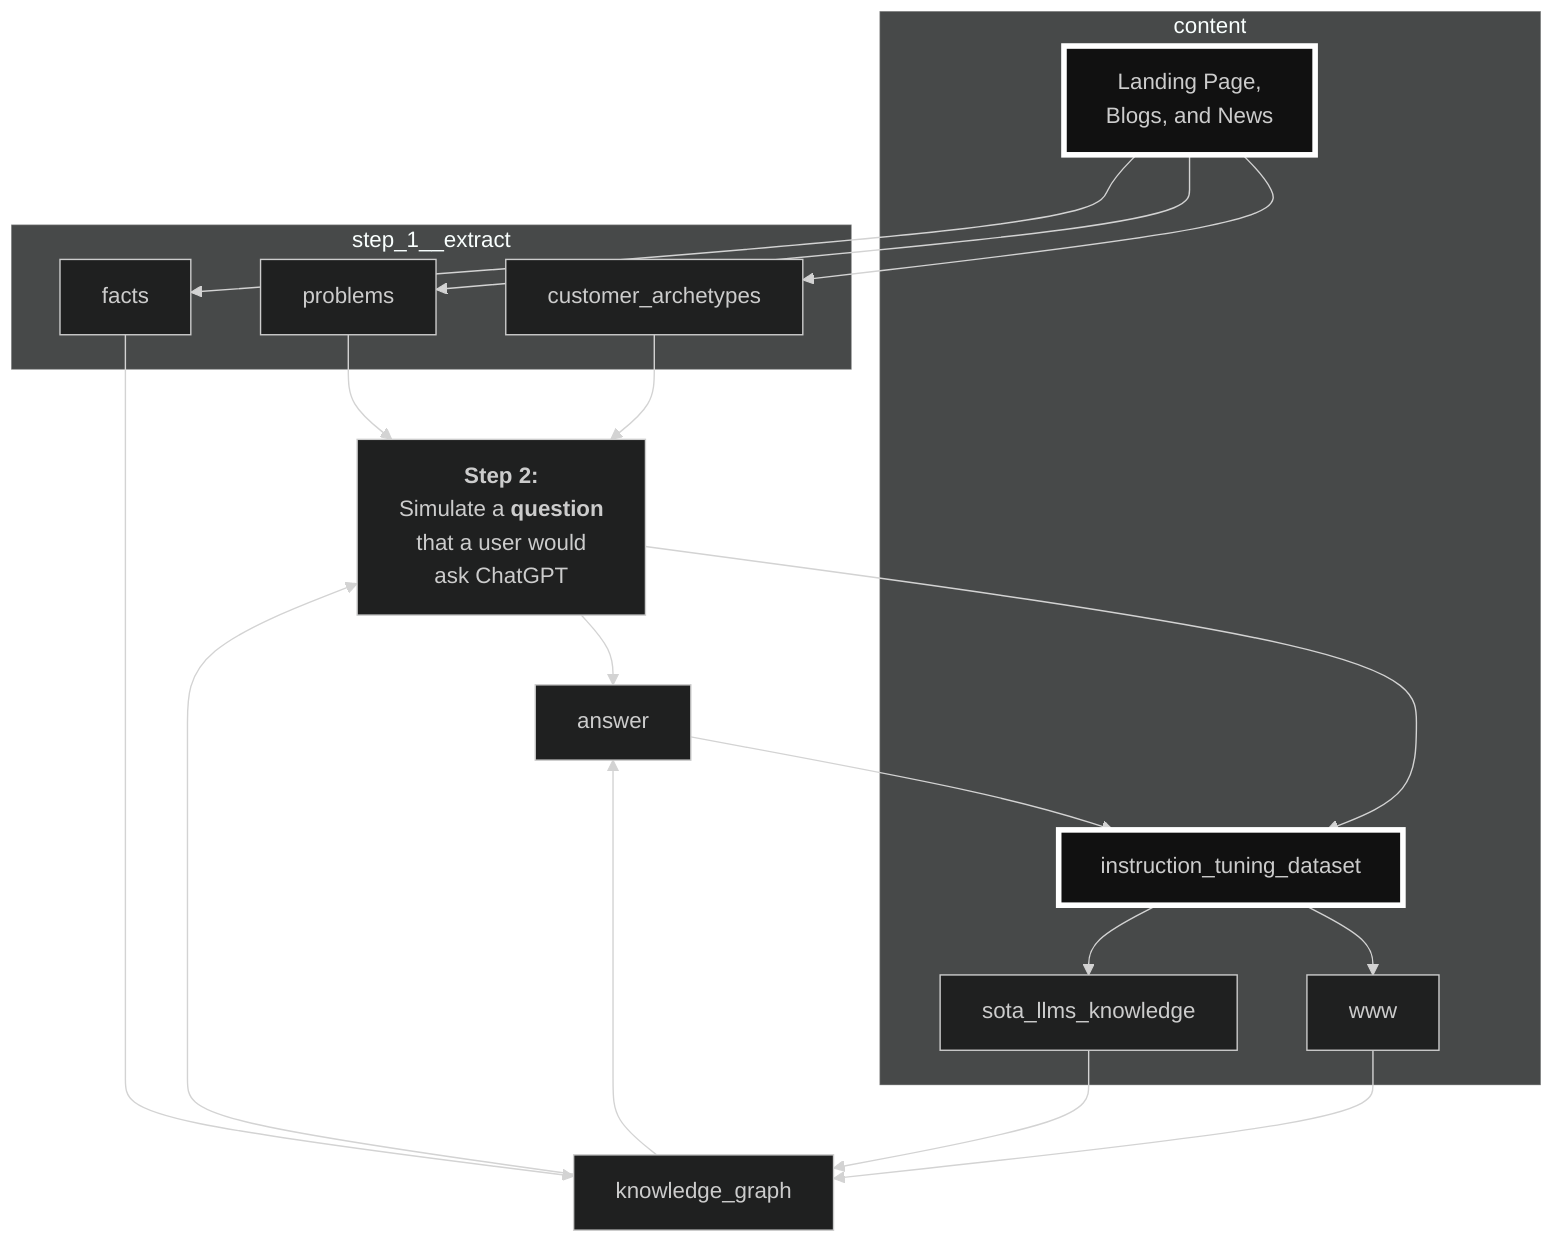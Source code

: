 %%{init: {'theme':'dark', 'themeVariables': {'background': '#212121'}}}%%
graph TD

subgraph content
ai_landing_page["Landing Page,<br/>Blogs, and News"]
www
sota_llms_knowledge
instruction_tuning_dataset
end

subgraph step_1__extract
customer_archetypes
problems
facts
end

simulated_user_question["<b>Step 2:</b><br/>Simulate a <b>question</b><br/>that a user would<br/>ask ChatGPT"]

ai_landing_page --> customer_archetypes
ai_landing_page --> problems
ai_landing_page --> facts
facts --> knowledge_graph
www --> knowledge_graph
sota_llms_knowledge --> knowledge_graph
customer_archetypes --> simulated_user_question
problems --> simulated_user_question
knowledge_graph --> simulated_user_question
simulated_user_question --> answer
knowledge_graph --> answer
simulated_user_question --> instruction_tuning_dataset
answer --> instruction_tuning_dataset
instruction_tuning_dataset --> www
instruction_tuning_dataset -->sota_llms_knowledge


style ai_landing_page stroke:#ffffff,stroke-width:4px,fill:#111111
style instruction_tuning_dataset stroke:#ffffff,stroke-width:4px,fill:#111111